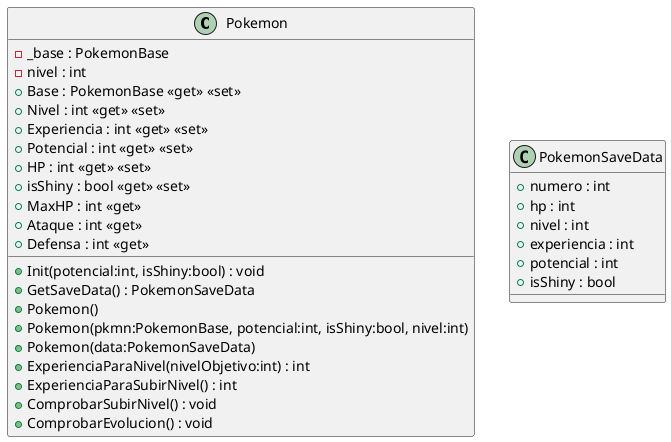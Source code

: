 @startuml
class Pokemon {
    - _base : PokemonBase
    - nivel : int
    + Base : PokemonBase <<get>> <<set>>
    + Nivel : int <<get>> <<set>>
    + Experiencia : int <<get>> <<set>>
    + Potencial : int <<get>> <<set>>
    + HP : int <<get>> <<set>>
    + isShiny : bool <<get>> <<set>>
    + Init(potencial:int, isShiny:bool) : void
    + GetSaveData() : PokemonSaveData
    + Pokemon()
    + Pokemon(pkmn:PokemonBase, potencial:int, isShiny:bool, nivel:int)
    + Pokemon(data:PokemonSaveData)
    + MaxHP : int <<get>>
    + Ataque : int <<get>>
    + Defensa : int <<get>>
    + ExperienciaParaNivel(nivelObjetivo:int) : int
    + ExperienciaParaSubirNivel() : int
    + ComprobarSubirNivel() : void
    + ComprobarEvolucion() : void
}
class PokemonSaveData {
    + numero : int
    + hp : int
    + nivel : int
    + experiencia : int
    + potencial : int
    + isShiny : bool
}
@enduml
